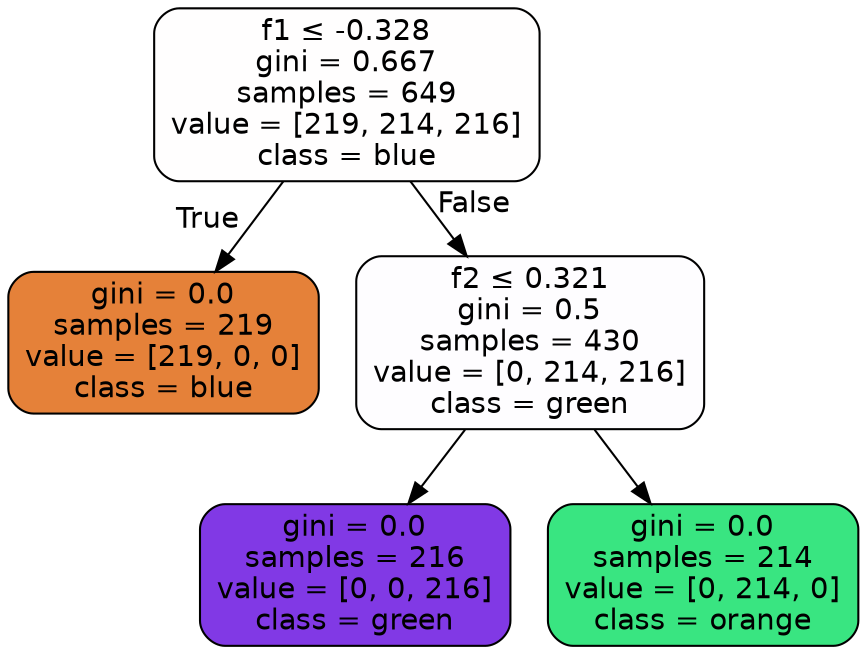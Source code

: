 digraph Tree {
node [shape=box, style="filled, rounded", color="black", fontname="helvetica"] ;
edge [fontname="helvetica"] ;
0 [label=<f1 &le; -0.328<br/>gini = 0.667<br/>samples = 649<br/>value = [219, 214, 216]<br/>class = blue>, fillcolor="#fffefe"] ;
1 [label=<gini = 0.0<br/>samples = 219<br/>value = [219, 0, 0]<br/>class = blue>, fillcolor="#e58139"] ;
0 -> 1 [labeldistance=2.5, labelangle=45, headlabel="True"] ;
2 [label=<f2 &le; 0.321<br/>gini = 0.5<br/>samples = 430<br/>value = [0, 214, 216]<br/>class = green>, fillcolor="#fefdff"] ;
0 -> 2 [labeldistance=2.5, labelangle=-45, headlabel="False"] ;
3 [label=<gini = 0.0<br/>samples = 216<br/>value = [0, 0, 216]<br/>class = green>, fillcolor="#8139e5"] ;
2 -> 3 ;
4 [label=<gini = 0.0<br/>samples = 214<br/>value = [0, 214, 0]<br/>class = orange>, fillcolor="#39e581"] ;
2 -> 4 ;
}